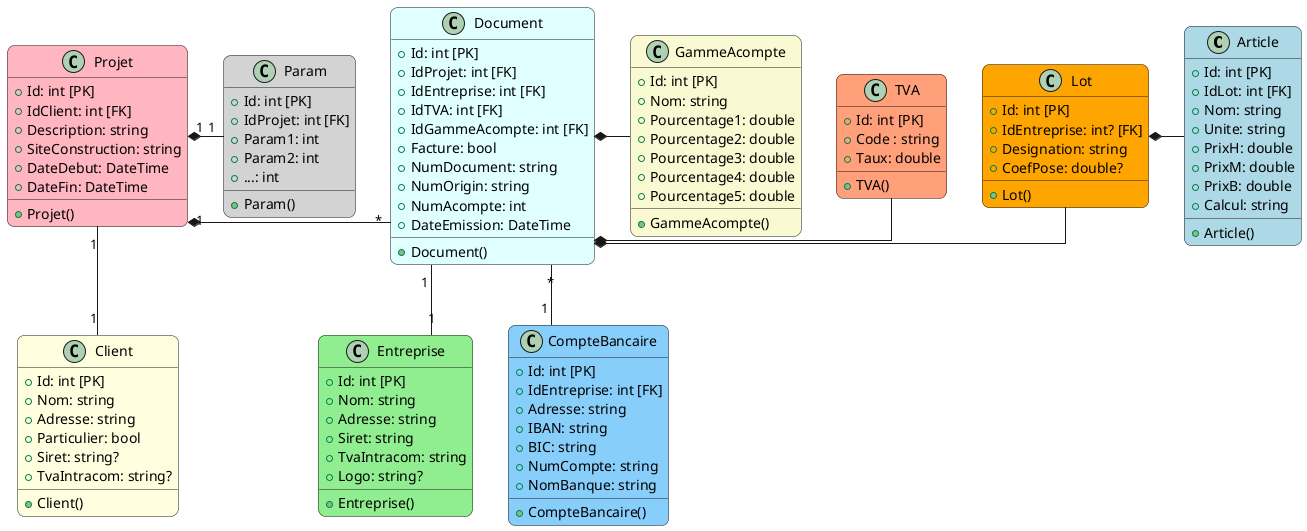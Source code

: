 @startuml BHBq_Diagram

skinparam defaultFontName Arial
skinparam linetype ortho
skinparam linewidth 2
skinparam roundcorner 15

' Classe représentant un article qui apparaitra comme une ligne sur le devis
class Article #lightblue {
  + Id: int [PK]
  + IdLot: int [FK]
  + Nom: string
  + Unite: string
  + PrixH: double
  + PrixM: double
  + PrixB: double
  + Calcul: string

  + Article()
}

' Classe représentant un client du Groupe BHB
class Client #lightyellow {
  + Id: int [PK]
  + Nom: string
  + Adresse: string
  + Particulier: bool
  + Siret: string?
  + TvaIntracom: string?

  + Client()
}

' Classe représentant une entreprise du groupe BHB
class Entreprise #lightgreen {
  + Id: int [PK]
  + Nom: string
  + Adresse: string
  + Siret: string
  + TvaIntracom: string
  + Logo: string?

  + Entreprise()
}

' Classe représentant un lot (ensemble d'articles)
class Lot #orange {

  + Id: int [PK]
  + IdEntreprise: int? [FK]
  + Designation: string
  + CoefPose: double?

  + Lot()
}

' Classe représentant un projet, qui regroupe les informations relatives à un projet
class Projet #lightpink {
  + Id: int [PK]
  + IdClient: int [FK]
  + Description: string
  + SiteConstruction: string
  + DateDebut: DateTime
  + DateFin: DateTime

  + Projet()
}

' Classe représentant l'ensemble des paramètres modélisation une ou plusieurs constructions
class Param #lightgrey {
  + Id: int [PK]
  + IdProjet: int [FK]
  + Param1: int
  + Param2: int
  + ...: int

  + Param()
}

' Classe représentant un document type Facture, Devis, Acompte, Avenant, etc.
class Document #lightcyan {

  + Id: int [PK]
  + IdProjet: int [FK]
  + IdEntreprise: int [FK]
  + IdTVA: int [FK]
  + IdGammeAcompte: int [FK]
  + Facture: bool
  + NumDocument: string
  + NumOrigin: string
  + NumAcompte: int
  + DateEmission: DateTime


  + Document()
}

class TVA #LightSalmon {
  + Id: int [PK]
  + Code : string
  + Taux: double

  + TVA()
}

class GammeAcompte #LightGoldenRodYellow {
  + Id: int [PK]
  + Nom: string
  + Pourcentage1: double
  + Pourcentage2: double
  + Pourcentage3: double
  + Pourcentage4: double
  + Pourcentage5: double

  + GammeAcompte()
}

class CompteBancaire #LightSkyBlue {
  + Id: int [PK]
  + IdEntreprise: int [FK]
  + Adresse: string
  + IBAN: string
  + BIC: string
  + NumCompte: string
  + NomBanque: string

  + CompteBancaire()
}

' Relations entre les classes
Projet "1" -- "1" Client
Projet "1" *- "*" Document
Projet "1" *- "1" Param
Document *- Lot
Lot *- Article
Document "1" -- "1" Entreprise
Document *- TVA
Document *- GammeAcompte
Document "*" -- "1" CompteBancaire

@enduml